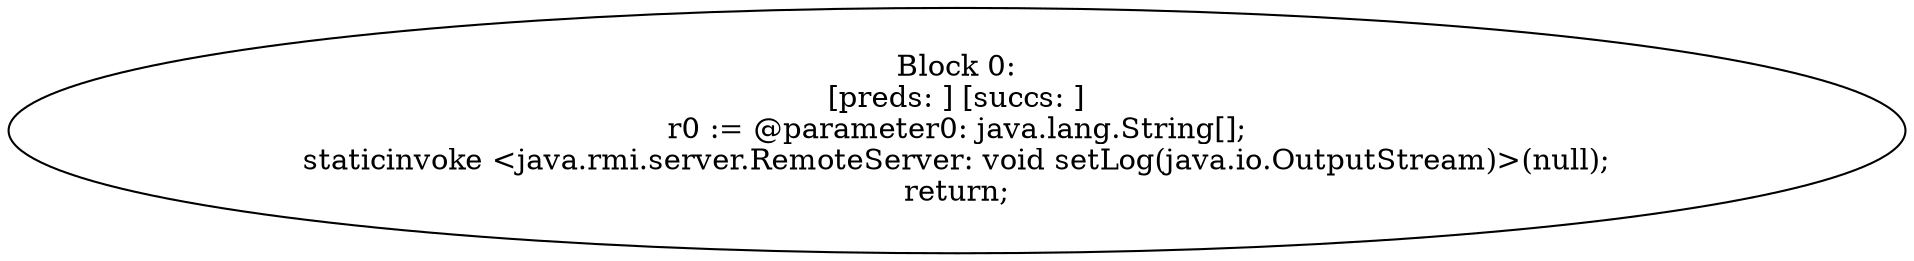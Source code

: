 digraph "unitGraph" {
    "Block 0:
[preds: ] [succs: ]
r0 := @parameter0: java.lang.String[];
staticinvoke <java.rmi.server.RemoteServer: void setLog(java.io.OutputStream)>(null);
return;
"
}
